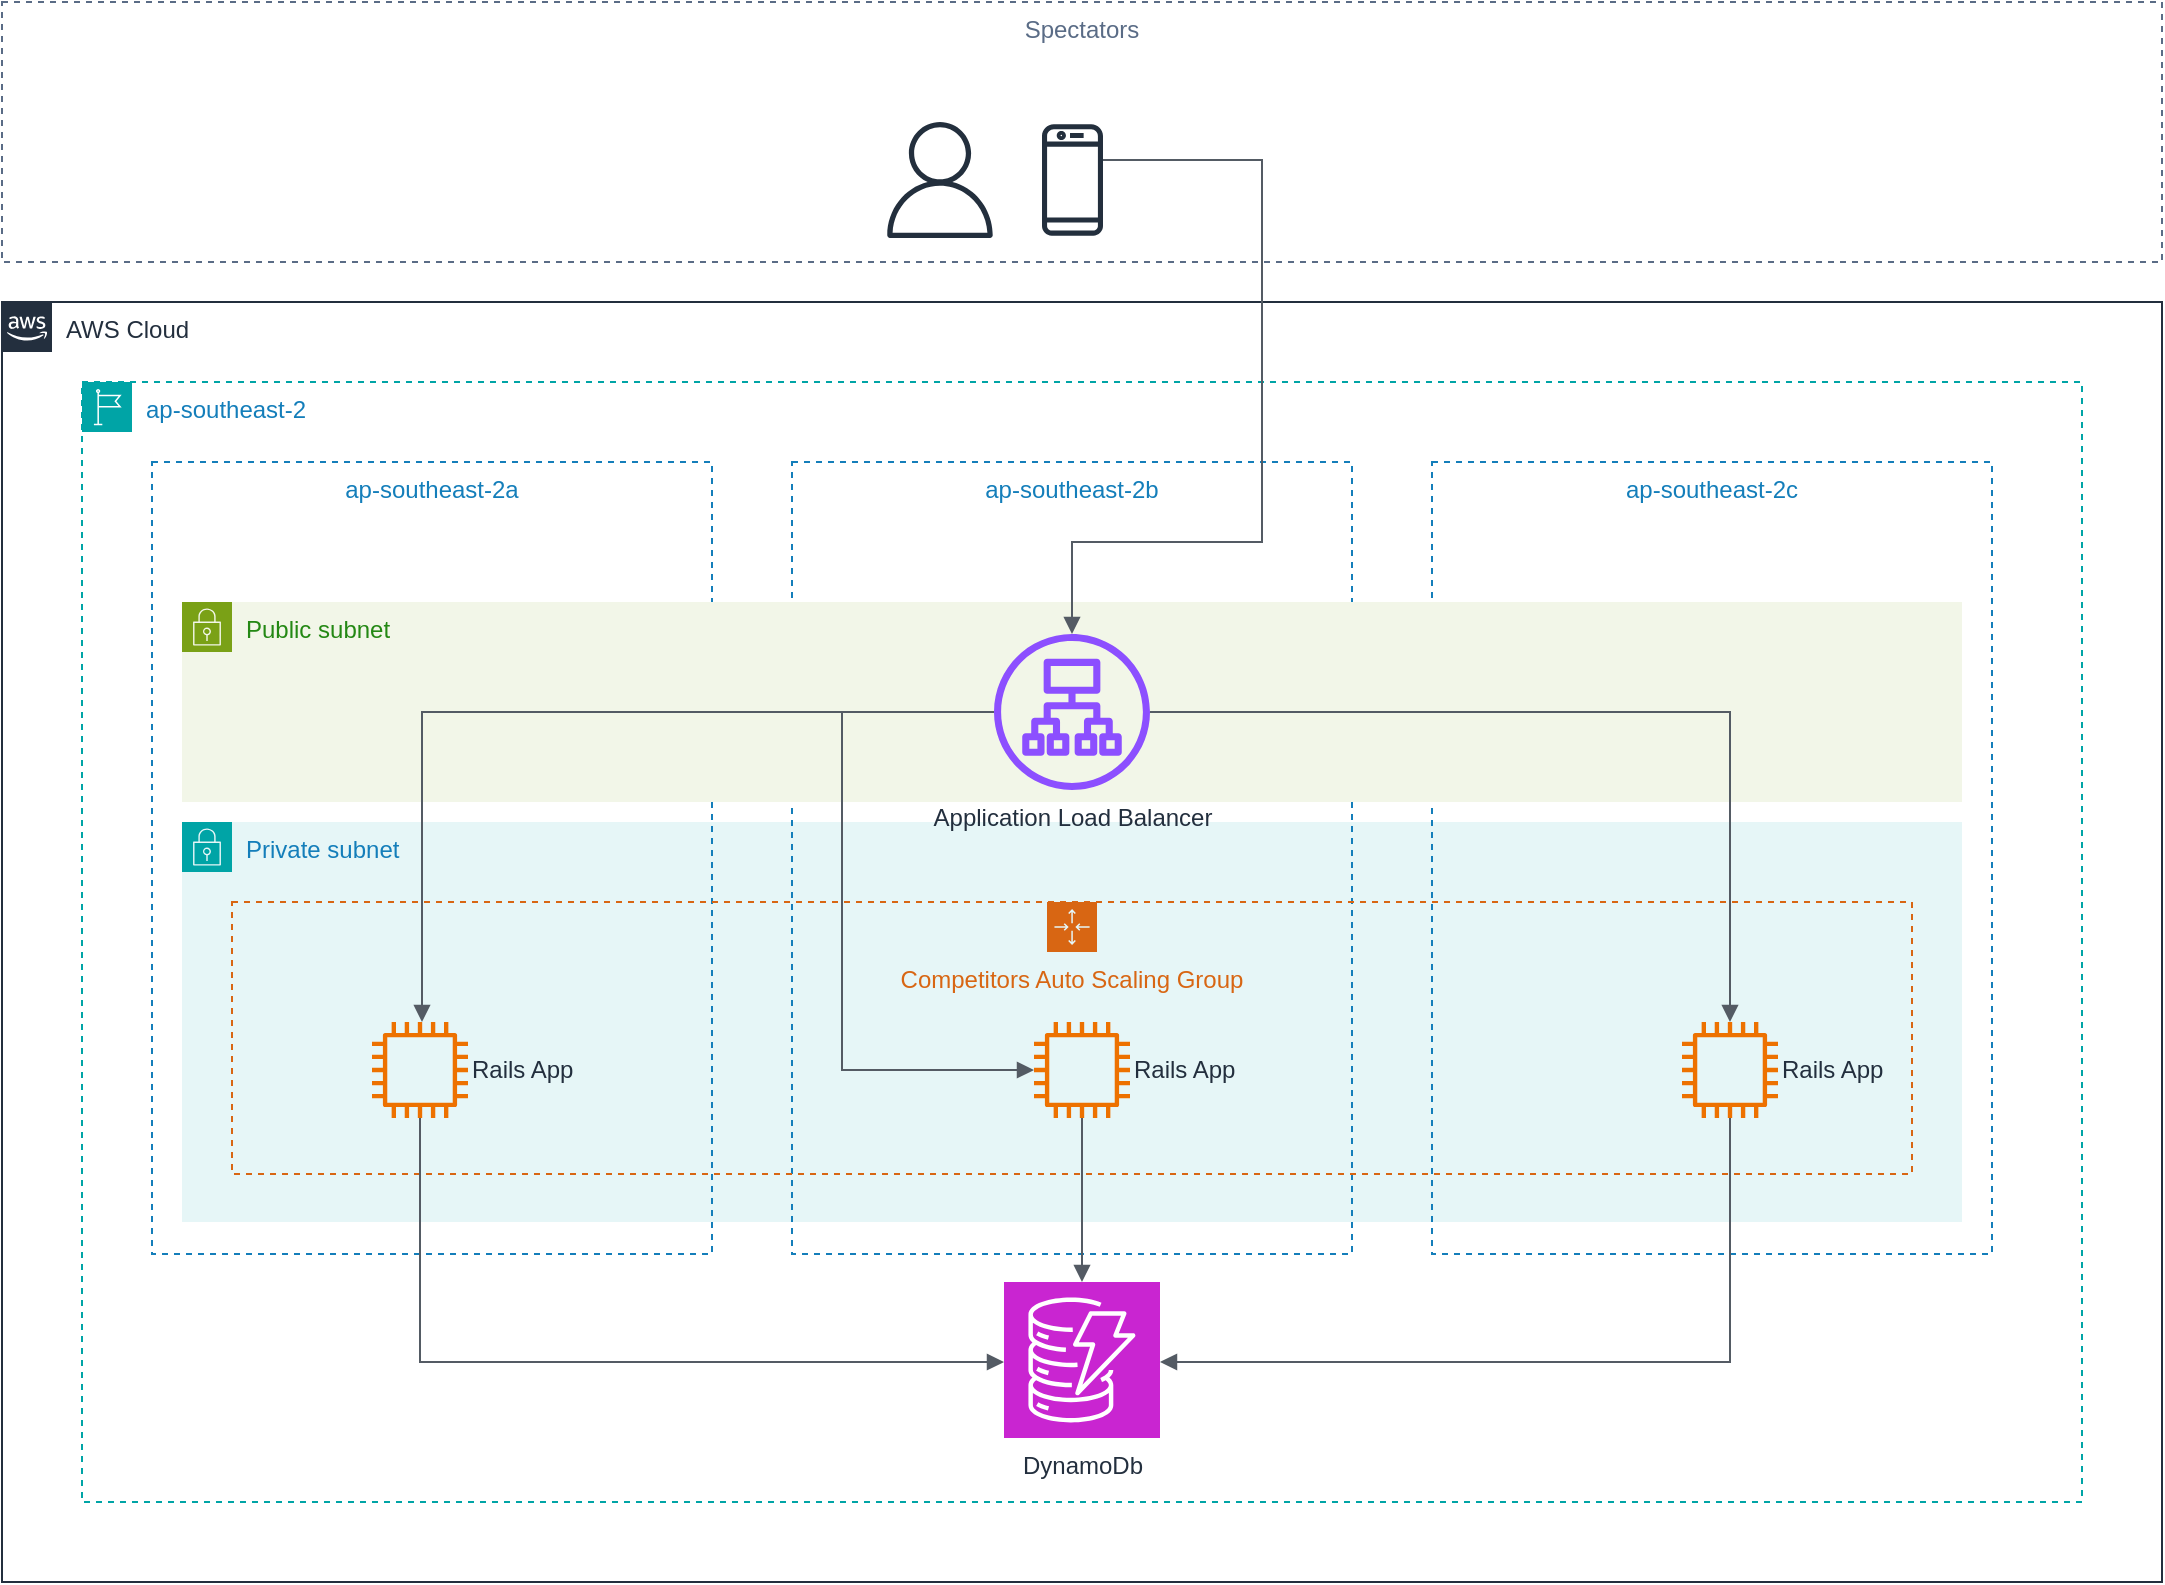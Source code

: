 <mxfile version="26.0.8">
  <diagram name="Page-1" id="NgzeXLo5H5cjdFz9VzWc">
    <mxGraphModel dx="1243" dy="726" grid="1" gridSize="10" guides="1" tooltips="1" connect="1" arrows="1" fold="1" page="1" pageScale="1" pageWidth="1169" pageHeight="827" math="0" shadow="0">
      <root>
        <mxCell id="0" />
        <mxCell id="1" parent="0" />
        <mxCell id="bt4Wik9f4Y8JRv7qPIcA-3" value="AWS Cloud" style="points=[[0,0],[0.25,0],[0.5,0],[0.75,0],[1,0],[1,0.25],[1,0.5],[1,0.75],[1,1],[0.75,1],[0.5,1],[0.25,1],[0,1],[0,0.75],[0,0.5],[0,0.25]];outlineConnect=0;gradientColor=none;html=1;whiteSpace=wrap;fontSize=12;fontStyle=0;container=1;pointerEvents=0;collapsible=0;recursiveResize=0;shape=mxgraph.aws4.group;grIcon=mxgraph.aws4.group_aws_cloud_alt;strokeColor=#232F3E;fillColor=none;verticalAlign=top;align=left;spacingLeft=30;fontColor=#232F3E;dashed=0;" vertex="1" parent="1">
          <mxGeometry x="40" y="160" width="1080" height="640" as="geometry" />
        </mxCell>
        <mxCell id="bt4Wik9f4Y8JRv7qPIcA-6" value="ap-southeast-2" style="points=[[0,0],[0.25,0],[0.5,0],[0.75,0],[1,0],[1,0.25],[1,0.5],[1,0.75],[1,1],[0.75,1],[0.5,1],[0.25,1],[0,1],[0,0.75],[0,0.5],[0,0.25]];outlineConnect=0;gradientColor=none;html=1;whiteSpace=wrap;fontSize=12;fontStyle=0;container=1;pointerEvents=0;collapsible=0;recursiveResize=0;shape=mxgraph.aws4.group;grIcon=mxgraph.aws4.group_region;strokeColor=#00A4A6;fillColor=none;verticalAlign=top;align=left;spacingLeft=30;fontColor=#147EBA;dashed=1;" vertex="1" parent="bt4Wik9f4Y8JRv7qPIcA-3">
          <mxGeometry x="40" y="40" width="1000" height="560" as="geometry" />
        </mxCell>
        <mxCell id="bt4Wik9f4Y8JRv7qPIcA-21" value="Private subnet" style="points=[[0,0],[0.25,0],[0.5,0],[0.75,0],[1,0],[1,0.25],[1,0.5],[1,0.75],[1,1],[0.75,1],[0.5,1],[0.25,1],[0,1],[0,0.75],[0,0.5],[0,0.25]];outlineConnect=0;gradientColor=none;html=1;whiteSpace=wrap;fontSize=12;fontStyle=0;container=1;pointerEvents=0;collapsible=0;recursiveResize=0;shape=mxgraph.aws4.group;grIcon=mxgraph.aws4.group_security_group;grStroke=0;strokeColor=#00A4A6;fillColor=#E6F6F7;verticalAlign=top;align=left;spacingLeft=30;fontColor=#147EBA;dashed=0;" vertex="1" parent="bt4Wik9f4Y8JRv7qPIcA-6">
          <mxGeometry x="50" y="220" width="890" height="200" as="geometry" />
        </mxCell>
        <mxCell id="bt4Wik9f4Y8JRv7qPIcA-7" value="ap-southeast-2a" style="fillColor=none;strokeColor=#147EBA;dashed=1;verticalAlign=top;fontStyle=0;fontColor=#147EBA;whiteSpace=wrap;html=1;" vertex="1" parent="bt4Wik9f4Y8JRv7qPIcA-6">
          <mxGeometry x="35" y="40" width="280" height="396" as="geometry" />
        </mxCell>
        <mxCell id="bt4Wik9f4Y8JRv7qPIcA-8" value="ap-southeast-2b" style="fillColor=none;strokeColor=#147EBA;dashed=1;verticalAlign=top;fontStyle=0;fontColor=#147EBA;whiteSpace=wrap;html=1;" vertex="1" parent="bt4Wik9f4Y8JRv7qPIcA-6">
          <mxGeometry x="355" y="40" width="280" height="396" as="geometry" />
        </mxCell>
        <mxCell id="bt4Wik9f4Y8JRv7qPIcA-9" value="ap-southeast-2c" style="fillColor=none;strokeColor=#147EBA;dashed=1;verticalAlign=top;fontStyle=0;fontColor=#147EBA;whiteSpace=wrap;html=1;" vertex="1" parent="bt4Wik9f4Y8JRv7qPIcA-6">
          <mxGeometry x="675" y="40" width="280" height="396" as="geometry" />
        </mxCell>
        <mxCell id="bt4Wik9f4Y8JRv7qPIcA-22" value="Public subnet" style="points=[[0,0],[0.25,0],[0.5,0],[0.75,0],[1,0],[1,0.25],[1,0.5],[1,0.75],[1,1],[0.75,1],[0.5,1],[0.25,1],[0,1],[0,0.75],[0,0.5],[0,0.25]];outlineConnect=0;gradientColor=none;html=1;whiteSpace=wrap;fontSize=12;fontStyle=0;container=1;pointerEvents=0;collapsible=0;recursiveResize=0;shape=mxgraph.aws4.group;grIcon=mxgraph.aws4.group_security_group;grStroke=0;strokeColor=#7AA116;fillColor=#F2F6E8;verticalAlign=top;align=left;spacingLeft=30;fontColor=#248814;dashed=0;" vertex="1" parent="bt4Wik9f4Y8JRv7qPIcA-6">
          <mxGeometry x="50" y="110" width="890" height="100" as="geometry" />
        </mxCell>
        <mxCell id="bt4Wik9f4Y8JRv7qPIcA-17" value="Application Load Balancer" style="sketch=0;outlineConnect=0;fontColor=#232F3E;gradientColor=none;fillColor=#8C4FFF;strokeColor=none;dashed=0;verticalLabelPosition=bottom;verticalAlign=top;align=center;html=1;fontSize=12;fontStyle=0;aspect=fixed;pointerEvents=1;shape=mxgraph.aws4.application_load_balancer;" vertex="1" parent="bt4Wik9f4Y8JRv7qPIcA-22">
          <mxGeometry x="406" y="16" width="78" height="78" as="geometry" />
        </mxCell>
        <mxCell id="bt4Wik9f4Y8JRv7qPIcA-10" value="Competitors Auto Scaling Group" style="points=[[0,0],[0.25,0],[0.5,0],[0.75,0],[1,0],[1,0.25],[1,0.5],[1,0.75],[1,1],[0.75,1],[0.5,1],[0.25,1],[0,1],[0,0.75],[0,0.5],[0,0.25]];outlineConnect=0;gradientColor=none;html=1;whiteSpace=wrap;fontSize=12;fontStyle=0;container=1;pointerEvents=0;collapsible=0;recursiveResize=0;shape=mxgraph.aws4.groupCenter;grIcon=mxgraph.aws4.group_auto_scaling_group;grStroke=1;strokeColor=#D86613;fillColor=none;verticalAlign=top;align=center;fontColor=#D86613;dashed=1;spacingTop=25;" vertex="1" parent="bt4Wik9f4Y8JRv7qPIcA-6">
          <mxGeometry x="75" y="260" width="840" height="136" as="geometry" />
        </mxCell>
        <mxCell id="bt4Wik9f4Y8JRv7qPIcA-13" value="Rails App" style="sketch=0;outlineConnect=0;fontColor=#232F3E;gradientColor=none;fillColor=#ED7100;strokeColor=none;dashed=0;verticalLabelPosition=middle;verticalAlign=middle;align=left;html=1;fontSize=12;fontStyle=0;aspect=fixed;pointerEvents=1;shape=mxgraph.aws4.instance2;labelPosition=right;" vertex="1" parent="bt4Wik9f4Y8JRv7qPIcA-10">
          <mxGeometry x="401" y="60" width="48" height="48" as="geometry" />
        </mxCell>
        <mxCell id="bt4Wik9f4Y8JRv7qPIcA-16" value="DynamoDb" style="sketch=0;points=[[0,0,0],[0.25,0,0],[0.5,0,0],[0.75,0,0],[1,0,0],[0,1,0],[0.25,1,0],[0.5,1,0],[0.75,1,0],[1,1,0],[0,0.25,0],[0,0.5,0],[0,0.75,0],[1,0.25,0],[1,0.5,0],[1,0.75,0]];outlineConnect=0;fontColor=#232F3E;fillColor=#C925D1;strokeColor=#ffffff;dashed=0;verticalLabelPosition=bottom;verticalAlign=top;align=center;html=1;fontSize=12;fontStyle=0;aspect=fixed;shape=mxgraph.aws4.resourceIcon;resIcon=mxgraph.aws4.dynamodb;" vertex="1" parent="bt4Wik9f4Y8JRv7qPIcA-6">
          <mxGeometry x="461" y="450" width="78" height="78" as="geometry" />
        </mxCell>
        <mxCell id="bt4Wik9f4Y8JRv7qPIcA-23" value="" style="edgeStyle=orthogonalEdgeStyle;html=1;endArrow=block;elbow=vertical;startArrow=none;endFill=1;strokeColor=#545B64;rounded=0;" edge="1" parent="bt4Wik9f4Y8JRv7qPIcA-6" source="bt4Wik9f4Y8JRv7qPIcA-12" target="bt4Wik9f4Y8JRv7qPIcA-16">
          <mxGeometry width="100" relative="1" as="geometry">
            <mxPoint x="169.0" y="396" as="sourcePoint" />
            <mxPoint x="461" y="507.0" as="targetPoint" />
            <Array as="points">
              <mxPoint x="169" y="490" />
            </Array>
          </mxGeometry>
        </mxCell>
        <mxCell id="bt4Wik9f4Y8JRv7qPIcA-24" value="" style="edgeStyle=orthogonalEdgeStyle;html=1;endArrow=block;elbow=vertical;startArrow=none;endFill=1;strokeColor=#545B64;rounded=0;" edge="1" parent="bt4Wik9f4Y8JRv7qPIcA-6" source="bt4Wik9f4Y8JRv7qPIcA-13" target="bt4Wik9f4Y8JRv7qPIcA-16">
          <mxGeometry width="100" relative="1" as="geometry">
            <mxPoint x="470" y="240" as="sourcePoint" />
            <mxPoint x="570" y="240" as="targetPoint" />
          </mxGeometry>
        </mxCell>
        <mxCell id="bt4Wik9f4Y8JRv7qPIcA-26" value="" style="edgeStyle=orthogonalEdgeStyle;html=1;endArrow=block;elbow=vertical;startArrow=none;endFill=1;strokeColor=#545B64;rounded=0;" edge="1" parent="bt4Wik9f4Y8JRv7qPIcA-6" source="bt4Wik9f4Y8JRv7qPIcA-14" target="bt4Wik9f4Y8JRv7qPIcA-16">
          <mxGeometry width="100" relative="1" as="geometry">
            <mxPoint x="179" y="394" as="sourcePoint" />
            <mxPoint x="660" y="500" as="targetPoint" />
            <Array as="points">
              <mxPoint x="824" y="490" />
            </Array>
          </mxGeometry>
        </mxCell>
        <mxCell id="bt4Wik9f4Y8JRv7qPIcA-27" value="" style="edgeStyle=orthogonalEdgeStyle;html=1;endArrow=none;elbow=vertical;startArrow=block;startFill=1;strokeColor=#545B64;rounded=0;" edge="1" parent="bt4Wik9f4Y8JRv7qPIcA-6" source="bt4Wik9f4Y8JRv7qPIcA-12" target="bt4Wik9f4Y8JRv7qPIcA-17">
          <mxGeometry width="100" relative="1" as="geometry">
            <mxPoint x="460" y="250" as="sourcePoint" />
            <mxPoint x="560" y="250" as="targetPoint" />
            <Array as="points">
              <mxPoint x="170" y="165" />
            </Array>
          </mxGeometry>
        </mxCell>
        <mxCell id="bt4Wik9f4Y8JRv7qPIcA-28" value="" style="edgeStyle=orthogonalEdgeStyle;html=1;endArrow=none;elbow=vertical;startArrow=block;startFill=1;strokeColor=#545B64;rounded=0;" edge="1" parent="bt4Wik9f4Y8JRv7qPIcA-6" source="bt4Wik9f4Y8JRv7qPIcA-13" target="bt4Wik9f4Y8JRv7qPIcA-17">
          <mxGeometry width="100" relative="1" as="geometry">
            <mxPoint x="180" y="346" as="sourcePoint" />
            <mxPoint x="466" y="175" as="targetPoint" />
            <Array as="points">
              <mxPoint x="380" y="344" />
              <mxPoint x="380" y="165" />
            </Array>
          </mxGeometry>
        </mxCell>
        <mxCell id="bt4Wik9f4Y8JRv7qPIcA-29" value="" style="edgeStyle=orthogonalEdgeStyle;html=1;endArrow=none;elbow=vertical;startArrow=block;startFill=1;strokeColor=#545B64;rounded=0;" edge="1" parent="bt4Wik9f4Y8JRv7qPIcA-6" source="bt4Wik9f4Y8JRv7qPIcA-14" target="bt4Wik9f4Y8JRv7qPIcA-17">
          <mxGeometry width="100" relative="1" as="geometry">
            <mxPoint x="180" y="346" as="sourcePoint" />
            <mxPoint x="466" y="175" as="targetPoint" />
            <Array as="points">
              <mxPoint x="824" y="165" />
            </Array>
          </mxGeometry>
        </mxCell>
        <mxCell id="bt4Wik9f4Y8JRv7qPIcA-14" value="Rails App" style="sketch=0;outlineConnect=0;fontColor=#232F3E;gradientColor=none;fillColor=#ED7100;strokeColor=none;dashed=0;verticalLabelPosition=middle;verticalAlign=middle;align=left;html=1;fontSize=12;fontStyle=0;aspect=fixed;pointerEvents=1;shape=mxgraph.aws4.instance2;labelPosition=right;" vertex="1" parent="bt4Wik9f4Y8JRv7qPIcA-6">
          <mxGeometry x="800" y="320" width="48" height="48" as="geometry" />
        </mxCell>
        <mxCell id="bt4Wik9f4Y8JRv7qPIcA-12" value="Rails App" style="sketch=0;outlineConnect=0;fontColor=#232F3E;gradientColor=none;fillColor=#ED7100;strokeColor=none;dashed=0;verticalLabelPosition=middle;verticalAlign=middle;align=left;html=1;fontSize=12;fontStyle=0;aspect=fixed;pointerEvents=1;shape=mxgraph.aws4.instance2;labelPosition=right;" vertex="1" parent="bt4Wik9f4Y8JRv7qPIcA-6">
          <mxGeometry x="145" y="320" width="48" height="48" as="geometry" />
        </mxCell>
        <mxCell id="bt4Wik9f4Y8JRv7qPIcA-18" value="Spectators" style="fillColor=none;strokeColor=#5A6C86;dashed=1;verticalAlign=top;fontStyle=0;fontColor=#5A6C86;whiteSpace=wrap;html=1;" vertex="1" parent="1">
          <mxGeometry x="40" y="10" width="1080" height="130" as="geometry" />
        </mxCell>
        <mxCell id="bt4Wik9f4Y8JRv7qPIcA-19" value="" style="sketch=0;outlineConnect=0;fontColor=#232F3E;gradientColor=none;fillColor=#232F3D;strokeColor=none;dashed=0;verticalLabelPosition=bottom;verticalAlign=top;align=center;html=1;fontSize=12;fontStyle=0;aspect=fixed;pointerEvents=1;shape=mxgraph.aws4.user;" vertex="1" parent="1">
          <mxGeometry x="480" y="70" width="58" height="58" as="geometry" />
        </mxCell>
        <mxCell id="bt4Wik9f4Y8JRv7qPIcA-20" value="" style="sketch=0;outlineConnect=0;fontColor=#232F3E;gradientColor=none;fillColor=#232F3D;strokeColor=none;dashed=0;verticalLabelPosition=bottom;verticalAlign=top;align=center;html=1;fontSize=12;fontStyle=0;aspect=fixed;pointerEvents=1;shape=mxgraph.aws4.mobile_client;" vertex="1" parent="1">
          <mxGeometry x="560" y="69.98" width="30.5" height="58.02" as="geometry" />
        </mxCell>
        <mxCell id="bt4Wik9f4Y8JRv7qPIcA-30" value="" style="edgeStyle=orthogonalEdgeStyle;html=1;endArrow=none;elbow=vertical;startArrow=block;startFill=1;strokeColor=#545B64;rounded=0;" edge="1" parent="1" source="bt4Wik9f4Y8JRv7qPIcA-17" target="bt4Wik9f4Y8JRv7qPIcA-20">
          <mxGeometry width="100" relative="1" as="geometry">
            <mxPoint x="540" y="330" as="sourcePoint" />
            <mxPoint x="640" y="330" as="targetPoint" />
            <Array as="points">
              <mxPoint x="575" y="280" />
              <mxPoint x="670" y="280" />
              <mxPoint x="670" y="89" />
            </Array>
          </mxGeometry>
        </mxCell>
      </root>
    </mxGraphModel>
  </diagram>
</mxfile>
